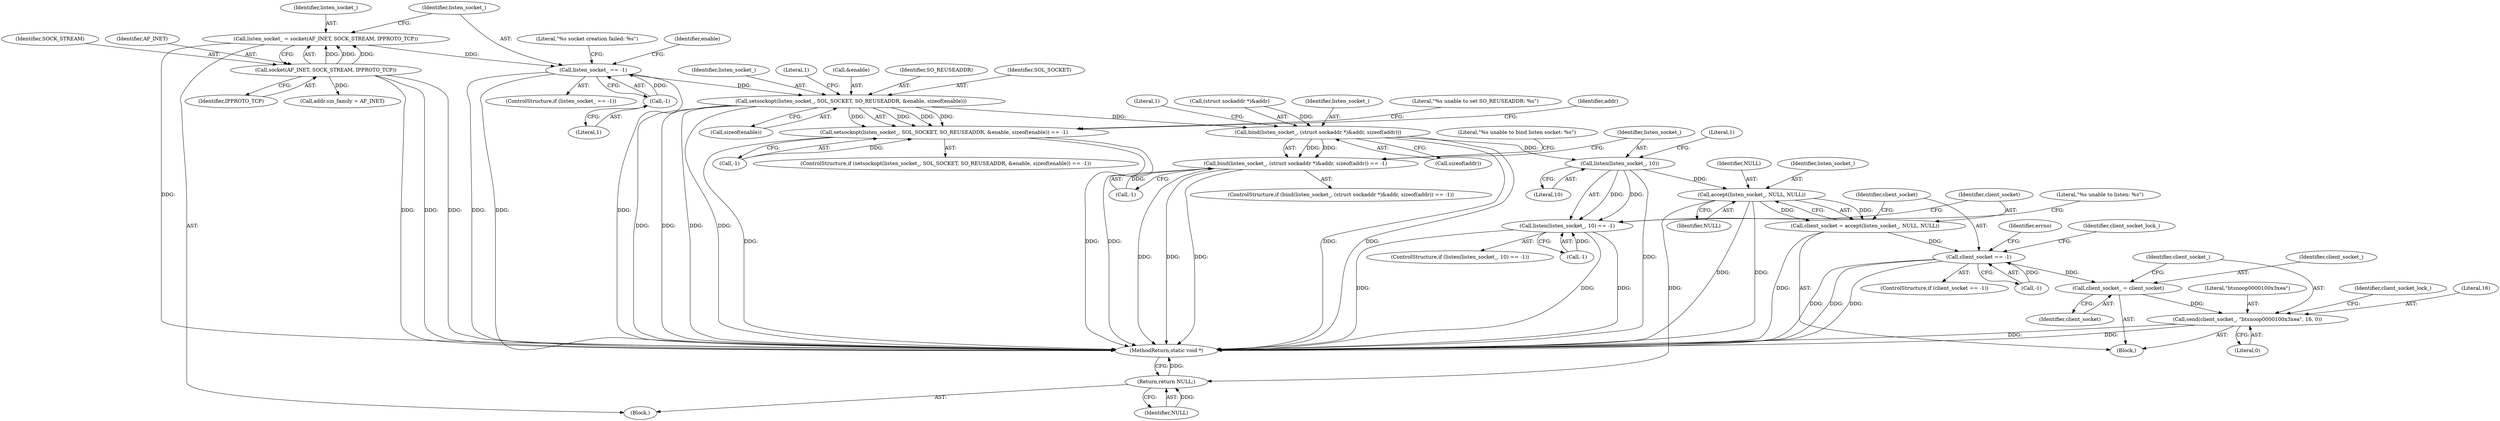 digraph "0_Android_472271b153c5dc53c28beac55480a8d8434b2d5c_52@API" {
"1000119" [label="(Call,listen_socket_ == -1)"];
"1000112" [label="(Call,listen_socket_ = socket(AF_INET, SOCK_STREAM, IPPROTO_TCP))"];
"1000114" [label="(Call,socket(AF_INET, SOCK_STREAM, IPPROTO_TCP))"];
"1000121" [label="(Call,-1)"];
"1000136" [label="(Call,setsockopt(listen_socket_, SOL_SOCKET, SO_REUSEADDR, &enable, sizeof(enable)))"];
"1000135" [label="(Call,setsockopt(listen_socket_, SOL_SOCKET, SO_REUSEADDR, &enable, sizeof(enable)) == -1)"];
"1000175" [label="(Call,bind(listen_socket_, (struct sockaddr *)&addr, sizeof(addr)))"];
"1000174" [label="(Call,bind(listen_socket_, (struct sockaddr *)&addr, sizeof(addr)) == -1)"];
"1000194" [label="(Call,listen(listen_socket_, 10))"];
"1000193" [label="(Call,listen(listen_socket_, 10) == -1)"];
"1000211" [label="(Call,accept(listen_socket_, NULL, NULL))"];
"1000209" [label="(Call,client_socket = accept(listen_socket_, NULL, NULL))"];
"1000216" [label="(Call,client_socket == -1)"];
"1000243" [label="(Call,client_socket_ = client_socket)"];
"1000246" [label="(Call,send(client_socket_, \"btsnoop\0\0\0\0\1\0\0\x3\xea\", 16, 0))"];
"1000258" [label="(Return,return NULL;)"];
"1000114" [label="(Call,socket(AF_INET, SOCK_STREAM, IPPROTO_TCP))"];
"1000201" [label="(Literal,\"%s unable to listen: %s\")"];
"1000137" [label="(Identifier,listen_socket_)"];
"1000134" [label="(ControlStructure,if (setsockopt(listen_socket_, SOL_SOCKET, SO_REUSEADDR, &enable, sizeof(enable)) == -1))"];
"1000148" [label="(Literal,\"%s unable to set SO_REUSEADDR: %s\")"];
"1000136" [label="(Call,setsockopt(listen_socket_, SOL_SOCKET, SO_REUSEADDR, &enable, sizeof(enable)))"];
"1000184" [label="(Literal,1)"];
"1000213" [label="(Identifier,NULL)"];
"1000217" [label="(Identifier,client_socket)"];
"1000214" [label="(Identifier,NULL)"];
"1000224" [label="(Identifier,errno)"];
"1000239" [label="(Identifier,client_socket_lock_)"];
"1000113" [label="(Identifier,listen_socket_)"];
"1000260" [label="(MethodReturn,static void *)"];
"1000125" [label="(Literal,\"%s socket creation failed: %s\")"];
"1000117" [label="(Identifier,IPPROTO_TCP)"];
"1000216" [label="(Call,client_socket == -1)"];
"1000145" [label="(Literal,1)"];
"1000193" [label="(Call,listen(listen_socket_, 10) == -1)"];
"1000245" [label="(Identifier,client_socket)"];
"1000174" [label="(Call,bind(listen_socket_, (struct sockaddr *)&addr, sizeof(addr)) == -1)"];
"1000116" [label="(Identifier,SOCK_STREAM)"];
"1000243" [label="(Call,client_socket_ = client_socket)"];
"1000246" [label="(Call,send(client_socket_, \"btsnoop\0\0\0\0\1\0\0\x3\xea\", 16, 0))"];
"1000215" [label="(ControlStructure,if (client_socket == -1))"];
"1000132" [label="(Identifier,enable)"];
"1000120" [label="(Identifier,listen_socket_)"];
"1000248" [label="(Literal,\"btsnoop\0\0\0\0\1\0\0\x3\xea\")"];
"1000144" [label="(Call,-1)"];
"1000181" [label="(Call,sizeof(addr))"];
"1000115" [label="(Identifier,AF_INET)"];
"1000177" [label="(Call,(struct sockaddr *)&addr)"];
"1000196" [label="(Literal,10)"];
"1000212" [label="(Identifier,listen_socket_)"];
"1000142" [label="(Call,sizeof(enable))"];
"1000209" [label="(Call,client_socket = accept(listen_socket_, NULL, NULL))"];
"1000187" [label="(Literal,\"%s unable to bind listen socket: %s\")"];
"1000247" [label="(Identifier,client_socket_)"];
"1000195" [label="(Identifier,listen_socket_)"];
"1000198" [label="(Literal,1)"];
"1000112" [label="(Call,listen_socket_ = socket(AF_INET, SOCK_STREAM, IPPROTO_TCP))"];
"1000103" [label="(Block,)"];
"1000207" [label="(Block,)"];
"1000156" [label="(Identifier,addr)"];
"1000175" [label="(Call,bind(listen_socket_, (struct sockaddr *)&addr, sizeof(addr)))"];
"1000194" [label="(Call,listen(listen_socket_, 10))"];
"1000259" [label="(Identifier,NULL)"];
"1000176" [label="(Identifier,listen_socket_)"];
"1000118" [label="(ControlStructure,if (listen_socket_ == -1))"];
"1000173" [label="(ControlStructure,if (bind(listen_socket_, (struct sockaddr *)&addr, sizeof(addr)) == -1))"];
"1000192" [label="(ControlStructure,if (listen(listen_socket_, 10) == -1))"];
"1000140" [label="(Call,&enable)"];
"1000244" [label="(Identifier,client_socket_)"];
"1000253" [label="(Identifier,client_socket_lock_)"];
"1000197" [label="(Call,-1)"];
"1000135" [label="(Call,setsockopt(listen_socket_, SOL_SOCKET, SO_REUSEADDR, &enable, sizeof(enable)) == -1)"];
"1000139" [label="(Identifier,SO_REUSEADDR)"];
"1000121" [label="(Call,-1)"];
"1000119" [label="(Call,listen_socket_ == -1)"];
"1000218" [label="(Call,-1)"];
"1000183" [label="(Call,-1)"];
"1000250" [label="(Literal,0)"];
"1000122" [label="(Literal,1)"];
"1000249" [label="(Literal,16)"];
"1000210" [label="(Identifier,client_socket)"];
"1000138" [label="(Identifier,SOL_SOCKET)"];
"1000154" [label="(Call,addr.sin_family = AF_INET)"];
"1000211" [label="(Call,accept(listen_socket_, NULL, NULL))"];
"1000258" [label="(Return,return NULL;)"];
"1000119" -> "1000118"  [label="AST: "];
"1000119" -> "1000121"  [label="CFG: "];
"1000120" -> "1000119"  [label="AST: "];
"1000121" -> "1000119"  [label="AST: "];
"1000125" -> "1000119"  [label="CFG: "];
"1000132" -> "1000119"  [label="CFG: "];
"1000119" -> "1000260"  [label="DDG: "];
"1000119" -> "1000260"  [label="DDG: "];
"1000119" -> "1000260"  [label="DDG: "];
"1000112" -> "1000119"  [label="DDG: "];
"1000121" -> "1000119"  [label="DDG: "];
"1000119" -> "1000136"  [label="DDG: "];
"1000112" -> "1000103"  [label="AST: "];
"1000112" -> "1000114"  [label="CFG: "];
"1000113" -> "1000112"  [label="AST: "];
"1000114" -> "1000112"  [label="AST: "];
"1000120" -> "1000112"  [label="CFG: "];
"1000112" -> "1000260"  [label="DDG: "];
"1000114" -> "1000112"  [label="DDG: "];
"1000114" -> "1000112"  [label="DDG: "];
"1000114" -> "1000112"  [label="DDG: "];
"1000114" -> "1000117"  [label="CFG: "];
"1000115" -> "1000114"  [label="AST: "];
"1000116" -> "1000114"  [label="AST: "];
"1000117" -> "1000114"  [label="AST: "];
"1000114" -> "1000260"  [label="DDG: "];
"1000114" -> "1000260"  [label="DDG: "];
"1000114" -> "1000260"  [label="DDG: "];
"1000114" -> "1000154"  [label="DDG: "];
"1000121" -> "1000122"  [label="CFG: "];
"1000122" -> "1000121"  [label="AST: "];
"1000136" -> "1000135"  [label="AST: "];
"1000136" -> "1000142"  [label="CFG: "];
"1000137" -> "1000136"  [label="AST: "];
"1000138" -> "1000136"  [label="AST: "];
"1000139" -> "1000136"  [label="AST: "];
"1000140" -> "1000136"  [label="AST: "];
"1000142" -> "1000136"  [label="AST: "];
"1000145" -> "1000136"  [label="CFG: "];
"1000136" -> "1000260"  [label="DDG: "];
"1000136" -> "1000260"  [label="DDG: "];
"1000136" -> "1000260"  [label="DDG: "];
"1000136" -> "1000260"  [label="DDG: "];
"1000136" -> "1000135"  [label="DDG: "];
"1000136" -> "1000135"  [label="DDG: "];
"1000136" -> "1000135"  [label="DDG: "];
"1000136" -> "1000135"  [label="DDG: "];
"1000136" -> "1000175"  [label="DDG: "];
"1000135" -> "1000134"  [label="AST: "];
"1000135" -> "1000144"  [label="CFG: "];
"1000144" -> "1000135"  [label="AST: "];
"1000148" -> "1000135"  [label="CFG: "];
"1000156" -> "1000135"  [label="CFG: "];
"1000135" -> "1000260"  [label="DDG: "];
"1000135" -> "1000260"  [label="DDG: "];
"1000135" -> "1000260"  [label="DDG: "];
"1000144" -> "1000135"  [label="DDG: "];
"1000175" -> "1000174"  [label="AST: "];
"1000175" -> "1000181"  [label="CFG: "];
"1000176" -> "1000175"  [label="AST: "];
"1000177" -> "1000175"  [label="AST: "];
"1000181" -> "1000175"  [label="AST: "];
"1000184" -> "1000175"  [label="CFG: "];
"1000175" -> "1000260"  [label="DDG: "];
"1000175" -> "1000260"  [label="DDG: "];
"1000175" -> "1000174"  [label="DDG: "];
"1000175" -> "1000174"  [label="DDG: "];
"1000177" -> "1000175"  [label="DDG: "];
"1000175" -> "1000194"  [label="DDG: "];
"1000174" -> "1000173"  [label="AST: "];
"1000174" -> "1000183"  [label="CFG: "];
"1000183" -> "1000174"  [label="AST: "];
"1000187" -> "1000174"  [label="CFG: "];
"1000195" -> "1000174"  [label="CFG: "];
"1000174" -> "1000260"  [label="DDG: "];
"1000174" -> "1000260"  [label="DDG: "];
"1000174" -> "1000260"  [label="DDG: "];
"1000183" -> "1000174"  [label="DDG: "];
"1000194" -> "1000193"  [label="AST: "];
"1000194" -> "1000196"  [label="CFG: "];
"1000195" -> "1000194"  [label="AST: "];
"1000196" -> "1000194"  [label="AST: "];
"1000198" -> "1000194"  [label="CFG: "];
"1000194" -> "1000260"  [label="DDG: "];
"1000194" -> "1000193"  [label="DDG: "];
"1000194" -> "1000193"  [label="DDG: "];
"1000194" -> "1000211"  [label="DDG: "];
"1000193" -> "1000192"  [label="AST: "];
"1000193" -> "1000197"  [label="CFG: "];
"1000197" -> "1000193"  [label="AST: "];
"1000201" -> "1000193"  [label="CFG: "];
"1000210" -> "1000193"  [label="CFG: "];
"1000193" -> "1000260"  [label="DDG: "];
"1000193" -> "1000260"  [label="DDG: "];
"1000193" -> "1000260"  [label="DDG: "];
"1000197" -> "1000193"  [label="DDG: "];
"1000211" -> "1000209"  [label="AST: "];
"1000211" -> "1000214"  [label="CFG: "];
"1000212" -> "1000211"  [label="AST: "];
"1000213" -> "1000211"  [label="AST: "];
"1000214" -> "1000211"  [label="AST: "];
"1000209" -> "1000211"  [label="CFG: "];
"1000211" -> "1000260"  [label="DDG: "];
"1000211" -> "1000260"  [label="DDG: "];
"1000211" -> "1000209"  [label="DDG: "];
"1000211" -> "1000209"  [label="DDG: "];
"1000211" -> "1000258"  [label="DDG: "];
"1000209" -> "1000207"  [label="AST: "];
"1000210" -> "1000209"  [label="AST: "];
"1000217" -> "1000209"  [label="CFG: "];
"1000209" -> "1000260"  [label="DDG: "];
"1000209" -> "1000216"  [label="DDG: "];
"1000216" -> "1000215"  [label="AST: "];
"1000216" -> "1000218"  [label="CFG: "];
"1000217" -> "1000216"  [label="AST: "];
"1000218" -> "1000216"  [label="AST: "];
"1000224" -> "1000216"  [label="CFG: "];
"1000239" -> "1000216"  [label="CFG: "];
"1000216" -> "1000260"  [label="DDG: "];
"1000216" -> "1000260"  [label="DDG: "];
"1000216" -> "1000260"  [label="DDG: "];
"1000218" -> "1000216"  [label="DDG: "];
"1000216" -> "1000243"  [label="DDG: "];
"1000243" -> "1000207"  [label="AST: "];
"1000243" -> "1000245"  [label="CFG: "];
"1000244" -> "1000243"  [label="AST: "];
"1000245" -> "1000243"  [label="AST: "];
"1000247" -> "1000243"  [label="CFG: "];
"1000243" -> "1000246"  [label="DDG: "];
"1000246" -> "1000207"  [label="AST: "];
"1000246" -> "1000250"  [label="CFG: "];
"1000247" -> "1000246"  [label="AST: "];
"1000248" -> "1000246"  [label="AST: "];
"1000249" -> "1000246"  [label="AST: "];
"1000250" -> "1000246"  [label="AST: "];
"1000253" -> "1000246"  [label="CFG: "];
"1000246" -> "1000260"  [label="DDG: "];
"1000246" -> "1000260"  [label="DDG: "];
"1000258" -> "1000103"  [label="AST: "];
"1000258" -> "1000259"  [label="CFG: "];
"1000259" -> "1000258"  [label="AST: "];
"1000260" -> "1000258"  [label="CFG: "];
"1000258" -> "1000260"  [label="DDG: "];
"1000259" -> "1000258"  [label="DDG: "];
}
